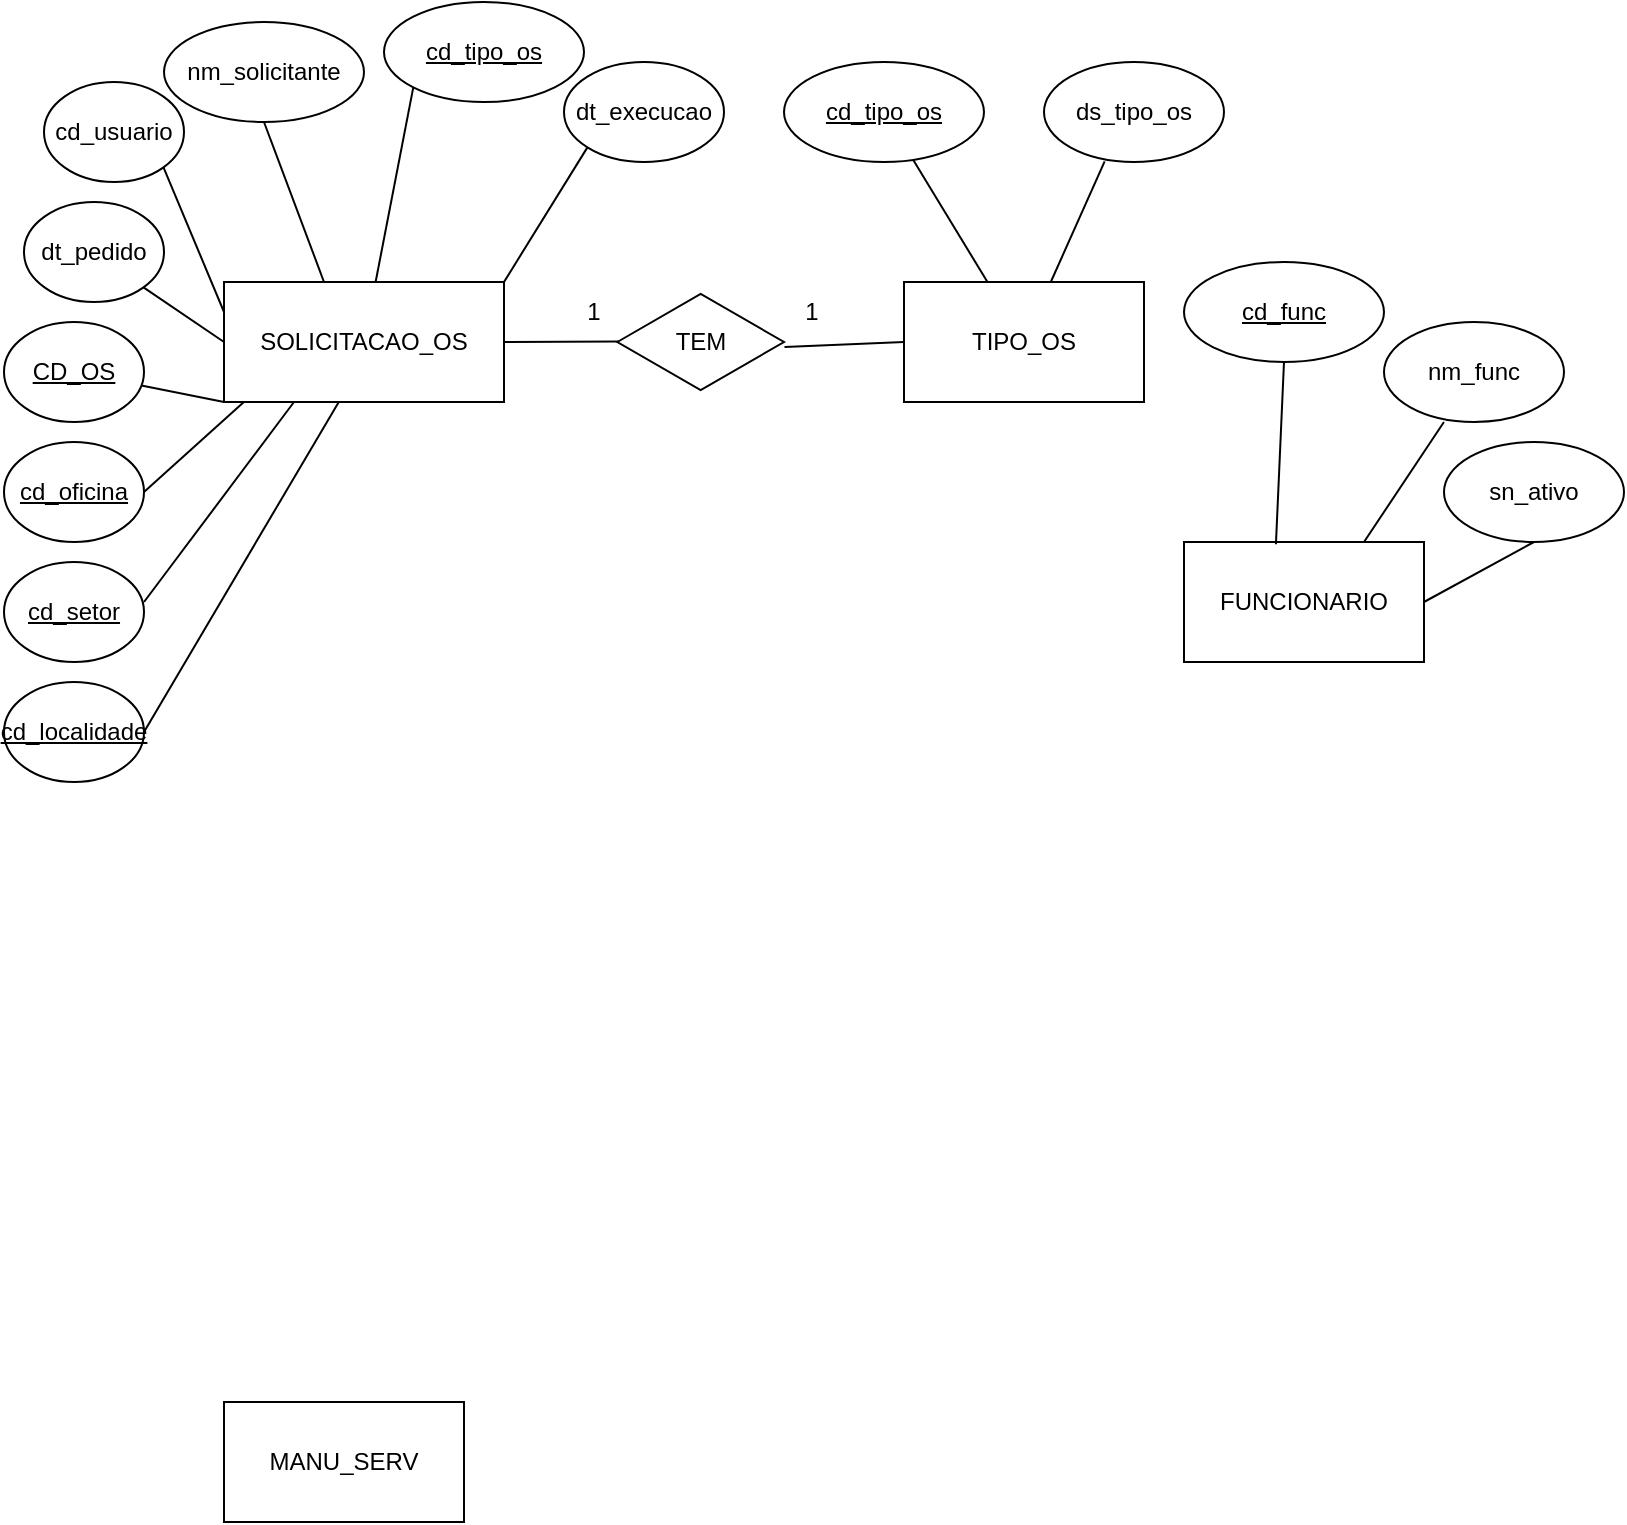 <mxfile version="20.8.20" type="github">
  <diagram name="Página-1" id="6980AKdjeQCheHW8_v9r">
    <mxGraphModel dx="1134" dy="1046" grid="1" gridSize="10" guides="1" tooltips="1" connect="1" arrows="1" fold="1" page="1" pageScale="1" pageWidth="827" pageHeight="1169" math="0" shadow="0">
      <root>
        <mxCell id="0" />
        <mxCell id="1" parent="0" />
        <mxCell id="mYhpT6WNRmOxAPuIhqAg-1" value="&lt;font style=&quot;vertical-align: inherit;&quot;&gt;&lt;font style=&quot;vertical-align: inherit;&quot;&gt;SOLICITACAO_OS&lt;/font&gt;&lt;/font&gt;" style="rounded=0;whiteSpace=wrap;html=1;" vertex="1" parent="1">
          <mxGeometry x="120" y="180" width="140" height="60" as="geometry" />
        </mxCell>
        <mxCell id="mYhpT6WNRmOxAPuIhqAg-3" value="TIPO_OS" style="rounded=0;whiteSpace=wrap;html=1;" vertex="1" parent="1">
          <mxGeometry x="460" y="180" width="120" height="60" as="geometry" />
        </mxCell>
        <mxCell id="mYhpT6WNRmOxAPuIhqAg-4" value="MANU_SERV" style="rounded=0;whiteSpace=wrap;html=1;" vertex="1" parent="1">
          <mxGeometry x="120" y="740" width="120" height="60" as="geometry" />
        </mxCell>
        <mxCell id="mYhpT6WNRmOxAPuIhqAg-5" value="&lt;u&gt;CD_OS&lt;/u&gt;" style="ellipse;whiteSpace=wrap;html=1;" vertex="1" parent="1">
          <mxGeometry x="10" y="200" width="70" height="50" as="geometry" />
        </mxCell>
        <mxCell id="mYhpT6WNRmOxAPuIhqAg-6" value="" style="endArrow=none;html=1;rounded=0;exitX=0;exitY=1;exitDx=0;exitDy=0;" edge="1" parent="1" source="mYhpT6WNRmOxAPuIhqAg-1" target="mYhpT6WNRmOxAPuIhqAg-5">
          <mxGeometry width="50" height="50" relative="1" as="geometry">
            <mxPoint x="380" y="260" as="sourcePoint" />
            <mxPoint x="430" y="210" as="targetPoint" />
          </mxGeometry>
        </mxCell>
        <mxCell id="mYhpT6WNRmOxAPuIhqAg-7" value="dt_pedido" style="ellipse;whiteSpace=wrap;html=1;" vertex="1" parent="1">
          <mxGeometry x="20" y="140" width="70" height="50" as="geometry" />
        </mxCell>
        <mxCell id="mYhpT6WNRmOxAPuIhqAg-8" value="cd_usuario" style="ellipse;whiteSpace=wrap;html=1;direction=south;" vertex="1" parent="1">
          <mxGeometry x="30" y="80" width="70" height="50" as="geometry" />
        </mxCell>
        <mxCell id="mYhpT6WNRmOxAPuIhqAg-9" value="nm_solicitante" style="ellipse;whiteSpace=wrap;html=1;" vertex="1" parent="1">
          <mxGeometry x="90" y="50" width="100" height="50" as="geometry" />
        </mxCell>
        <mxCell id="mYhpT6WNRmOxAPuIhqAg-10" value="" style="endArrow=none;html=1;rounded=0;entryX=1;entryY=1;entryDx=0;entryDy=0;exitX=0;exitY=0.5;exitDx=0;exitDy=0;" edge="1" parent="1" source="mYhpT6WNRmOxAPuIhqAg-1" target="mYhpT6WNRmOxAPuIhqAg-7">
          <mxGeometry width="50" height="50" relative="1" as="geometry">
            <mxPoint x="140" y="400" as="sourcePoint" />
            <mxPoint x="190" y="350" as="targetPoint" />
          </mxGeometry>
        </mxCell>
        <mxCell id="mYhpT6WNRmOxAPuIhqAg-11" value="" style="endArrow=none;html=1;rounded=0;entryX=1;entryY=0;entryDx=0;entryDy=0;exitX=0;exitY=0.25;exitDx=0;exitDy=0;" edge="1" parent="1" source="mYhpT6WNRmOxAPuIhqAg-1" target="mYhpT6WNRmOxAPuIhqAg-8">
          <mxGeometry width="50" height="50" relative="1" as="geometry">
            <mxPoint x="140" y="400" as="sourcePoint" />
            <mxPoint x="190" y="350" as="targetPoint" />
          </mxGeometry>
        </mxCell>
        <mxCell id="mYhpT6WNRmOxAPuIhqAg-12" value="" style="endArrow=none;html=1;rounded=0;entryX=0.5;entryY=1;entryDx=0;entryDy=0;" edge="1" parent="1" target="mYhpT6WNRmOxAPuIhqAg-9">
          <mxGeometry width="50" height="50" relative="1" as="geometry">
            <mxPoint x="170" y="180" as="sourcePoint" />
            <mxPoint x="190" y="350" as="targetPoint" />
          </mxGeometry>
        </mxCell>
        <mxCell id="mYhpT6WNRmOxAPuIhqAg-13" value="&lt;u&gt;cd_tipo_os&lt;/u&gt;" style="ellipse;whiteSpace=wrap;html=1;" vertex="1" parent="1">
          <mxGeometry x="200" y="40" width="100" height="50" as="geometry" />
        </mxCell>
        <mxCell id="mYhpT6WNRmOxAPuIhqAg-14" value="" style="endArrow=none;html=1;rounded=0;entryX=0;entryY=1;entryDx=0;entryDy=0;" edge="1" parent="1" source="mYhpT6WNRmOxAPuIhqAg-1" target="mYhpT6WNRmOxAPuIhqAg-13">
          <mxGeometry width="50" height="50" relative="1" as="geometry">
            <mxPoint x="140" y="400" as="sourcePoint" />
            <mxPoint x="190" y="350" as="targetPoint" />
          </mxGeometry>
        </mxCell>
        <mxCell id="mYhpT6WNRmOxAPuIhqAg-15" value="dt_execucao" style="ellipse;whiteSpace=wrap;html=1;" vertex="1" parent="1">
          <mxGeometry x="290" y="70" width="80" height="50" as="geometry" />
        </mxCell>
        <mxCell id="mYhpT6WNRmOxAPuIhqAg-16" value="" style="endArrow=none;html=1;rounded=0;entryX=0;entryY=1;entryDx=0;entryDy=0;exitX=1;exitY=0;exitDx=0;exitDy=0;" edge="1" parent="1" source="mYhpT6WNRmOxAPuIhqAg-1" target="mYhpT6WNRmOxAPuIhqAg-15">
          <mxGeometry width="50" height="50" relative="1" as="geometry">
            <mxPoint x="140" y="400" as="sourcePoint" />
            <mxPoint x="190" y="350" as="targetPoint" />
          </mxGeometry>
        </mxCell>
        <mxCell id="mYhpT6WNRmOxAPuIhqAg-18" value="&lt;u&gt;cd_oficina&lt;/u&gt;" style="ellipse;whiteSpace=wrap;html=1;" vertex="1" parent="1">
          <mxGeometry x="10" y="260" width="70" height="50" as="geometry" />
        </mxCell>
        <mxCell id="mYhpT6WNRmOxAPuIhqAg-19" value="" style="endArrow=none;html=1;rounded=0;entryX=0.071;entryY=1;entryDx=0;entryDy=0;entryPerimeter=0;exitX=1;exitY=0.5;exitDx=0;exitDy=0;" edge="1" parent="1" source="mYhpT6WNRmOxAPuIhqAg-18" target="mYhpT6WNRmOxAPuIhqAg-1">
          <mxGeometry width="50" height="50" relative="1" as="geometry">
            <mxPoint x="140" y="400" as="sourcePoint" />
            <mxPoint x="190" y="350" as="targetPoint" />
          </mxGeometry>
        </mxCell>
        <mxCell id="mYhpT6WNRmOxAPuIhqAg-20" value="&lt;u&gt;cd_setor&lt;/u&gt;" style="ellipse;whiteSpace=wrap;html=1;" vertex="1" parent="1">
          <mxGeometry x="10" y="320" width="70" height="50" as="geometry" />
        </mxCell>
        <mxCell id="mYhpT6WNRmOxAPuIhqAg-21" value="" style="endArrow=none;html=1;rounded=0;entryX=0.25;entryY=1;entryDx=0;entryDy=0;exitX=1;exitY=0.4;exitDx=0;exitDy=0;exitPerimeter=0;" edge="1" parent="1" source="mYhpT6WNRmOxAPuIhqAg-20" target="mYhpT6WNRmOxAPuIhqAg-1">
          <mxGeometry width="50" height="50" relative="1" as="geometry">
            <mxPoint x="140" y="400" as="sourcePoint" />
            <mxPoint x="170" y="260" as="targetPoint" />
          </mxGeometry>
        </mxCell>
        <mxCell id="mYhpT6WNRmOxAPuIhqAg-22" value="&lt;u&gt;cd_localidade&lt;/u&gt;" style="ellipse;whiteSpace=wrap;html=1;" vertex="1" parent="1">
          <mxGeometry x="10" y="380" width="70" height="50" as="geometry" />
        </mxCell>
        <mxCell id="mYhpT6WNRmOxAPuIhqAg-23" value="" style="endArrow=none;html=1;rounded=0;entryX=0.411;entryY=0.995;entryDx=0;entryDy=0;entryPerimeter=0;exitX=1;exitY=0.5;exitDx=0;exitDy=0;" edge="1" parent="1" source="mYhpT6WNRmOxAPuIhqAg-22" target="mYhpT6WNRmOxAPuIhqAg-1">
          <mxGeometry width="50" height="50" relative="1" as="geometry">
            <mxPoint x="140" y="400" as="sourcePoint" />
            <mxPoint x="190" y="350" as="targetPoint" />
          </mxGeometry>
        </mxCell>
        <mxCell id="mYhpT6WNRmOxAPuIhqAg-24" value="&lt;u&gt;cd_tipo_os&lt;/u&gt;" style="ellipse;whiteSpace=wrap;html=1;" vertex="1" parent="1">
          <mxGeometry x="400" y="70" width="100" height="50" as="geometry" />
        </mxCell>
        <mxCell id="mYhpT6WNRmOxAPuIhqAg-25" value="" style="endArrow=none;html=1;rounded=0;" edge="1" parent="1" source="mYhpT6WNRmOxAPuIhqAg-3" target="mYhpT6WNRmOxAPuIhqAg-24">
          <mxGeometry width="50" height="50" relative="1" as="geometry">
            <mxPoint x="140" y="400" as="sourcePoint" />
            <mxPoint x="190" y="350" as="targetPoint" />
          </mxGeometry>
        </mxCell>
        <mxCell id="mYhpT6WNRmOxAPuIhqAg-26" value="TEM" style="html=1;whiteSpace=wrap;aspect=fixed;shape=isoRectangle;" vertex="1" parent="1">
          <mxGeometry x="316.67" y="185" width="83.33" height="50" as="geometry" />
        </mxCell>
        <mxCell id="mYhpT6WNRmOxAPuIhqAg-27" value="" style="endArrow=none;html=1;rounded=0;entryX=1;entryY=0.5;entryDx=0;entryDy=0;exitX=0.009;exitY=0.494;exitDx=0;exitDy=0;exitPerimeter=0;" edge="1" parent="1" source="mYhpT6WNRmOxAPuIhqAg-26" target="mYhpT6WNRmOxAPuIhqAg-1">
          <mxGeometry width="50" height="50" relative="1" as="geometry">
            <mxPoint x="330" y="205" as="sourcePoint" />
            <mxPoint x="190" y="350" as="targetPoint" />
          </mxGeometry>
        </mxCell>
        <mxCell id="mYhpT6WNRmOxAPuIhqAg-28" value="" style="endArrow=none;html=1;rounded=0;entryX=1.003;entryY=0.551;entryDx=0;entryDy=0;entryPerimeter=0;exitX=0;exitY=0.5;exitDx=0;exitDy=0;" edge="1" parent="1" source="mYhpT6WNRmOxAPuIhqAg-3" target="mYhpT6WNRmOxAPuIhqAg-26">
          <mxGeometry width="50" height="50" relative="1" as="geometry">
            <mxPoint x="140" y="400" as="sourcePoint" />
            <mxPoint x="190" y="350" as="targetPoint" />
          </mxGeometry>
        </mxCell>
        <mxCell id="mYhpT6WNRmOxAPuIhqAg-29" value="1" style="text;html=1;strokeColor=none;fillColor=none;align=center;verticalAlign=middle;whiteSpace=wrap;rounded=0;" vertex="1" parent="1">
          <mxGeometry x="290" y="180" width="30" height="30" as="geometry" />
        </mxCell>
        <mxCell id="mYhpT6WNRmOxAPuIhqAg-30" value="1" style="text;html=1;strokeColor=none;fillColor=none;align=center;verticalAlign=middle;whiteSpace=wrap;rounded=0;" vertex="1" parent="1">
          <mxGeometry x="399" y="180" width="30" height="30" as="geometry" />
        </mxCell>
        <mxCell id="mYhpT6WNRmOxAPuIhqAg-33" value="ds_tipo_os" style="ellipse;whiteSpace=wrap;html=1;" vertex="1" parent="1">
          <mxGeometry x="530" y="70" width="90" height="50" as="geometry" />
        </mxCell>
        <mxCell id="mYhpT6WNRmOxAPuIhqAg-34" value="" style="endArrow=none;html=1;rounded=0;entryX=0.337;entryY=0.994;entryDx=0;entryDy=0;entryPerimeter=0;" edge="1" parent="1" source="mYhpT6WNRmOxAPuIhqAg-3" target="mYhpT6WNRmOxAPuIhqAg-33">
          <mxGeometry width="50" height="50" relative="1" as="geometry">
            <mxPoint x="140" y="400" as="sourcePoint" />
            <mxPoint x="190" y="350" as="targetPoint" />
          </mxGeometry>
        </mxCell>
        <mxCell id="mYhpT6WNRmOxAPuIhqAg-35" value="FUNCIONARIO" style="rounded=0;whiteSpace=wrap;html=1;" vertex="1" parent="1">
          <mxGeometry x="600" y="310" width="120" height="60" as="geometry" />
        </mxCell>
        <mxCell id="mYhpT6WNRmOxAPuIhqAg-37" value="&lt;u&gt;cd_func&lt;/u&gt;" style="ellipse;whiteSpace=wrap;html=1;" vertex="1" parent="1">
          <mxGeometry x="600" y="170" width="100" height="50" as="geometry" />
        </mxCell>
        <mxCell id="mYhpT6WNRmOxAPuIhqAg-38" value="" style="endArrow=none;html=1;rounded=0;entryX=0.5;entryY=1;entryDx=0;entryDy=0;exitX=0.383;exitY=0.019;exitDx=0;exitDy=0;exitPerimeter=0;" edge="1" parent="1" source="mYhpT6WNRmOxAPuIhqAg-35" target="mYhpT6WNRmOxAPuIhqAg-37">
          <mxGeometry width="50" height="50" relative="1" as="geometry">
            <mxPoint x="330" y="400" as="sourcePoint" />
            <mxPoint x="380" y="350" as="targetPoint" />
          </mxGeometry>
        </mxCell>
        <mxCell id="mYhpT6WNRmOxAPuIhqAg-39" value="nm_func" style="ellipse;whiteSpace=wrap;html=1;" vertex="1" parent="1">
          <mxGeometry x="700" y="200" width="90" height="50" as="geometry" />
        </mxCell>
        <mxCell id="mYhpT6WNRmOxAPuIhqAg-40" value="" style="endArrow=none;html=1;rounded=0;entryX=0.333;entryY=1;entryDx=0;entryDy=0;entryPerimeter=0;exitX=0.75;exitY=0;exitDx=0;exitDy=0;" edge="1" parent="1" source="mYhpT6WNRmOxAPuIhqAg-35" target="mYhpT6WNRmOxAPuIhqAg-39">
          <mxGeometry width="50" height="50" relative="1" as="geometry">
            <mxPoint x="330" y="400" as="sourcePoint" />
            <mxPoint x="380" y="350" as="targetPoint" />
          </mxGeometry>
        </mxCell>
        <mxCell id="mYhpT6WNRmOxAPuIhqAg-41" value="sn_ativo" style="ellipse;whiteSpace=wrap;html=1;" vertex="1" parent="1">
          <mxGeometry x="730" y="260" width="90" height="50" as="geometry" />
        </mxCell>
        <mxCell id="mYhpT6WNRmOxAPuIhqAg-42" value="" style="endArrow=none;html=1;rounded=0;entryX=0.5;entryY=1;entryDx=0;entryDy=0;exitX=1;exitY=0.5;exitDx=0;exitDy=0;" edge="1" parent="1" source="mYhpT6WNRmOxAPuIhqAg-35" target="mYhpT6WNRmOxAPuIhqAg-41">
          <mxGeometry width="50" height="50" relative="1" as="geometry">
            <mxPoint x="330" y="400" as="sourcePoint" />
            <mxPoint x="380" y="350" as="targetPoint" />
          </mxGeometry>
        </mxCell>
      </root>
    </mxGraphModel>
  </diagram>
</mxfile>
